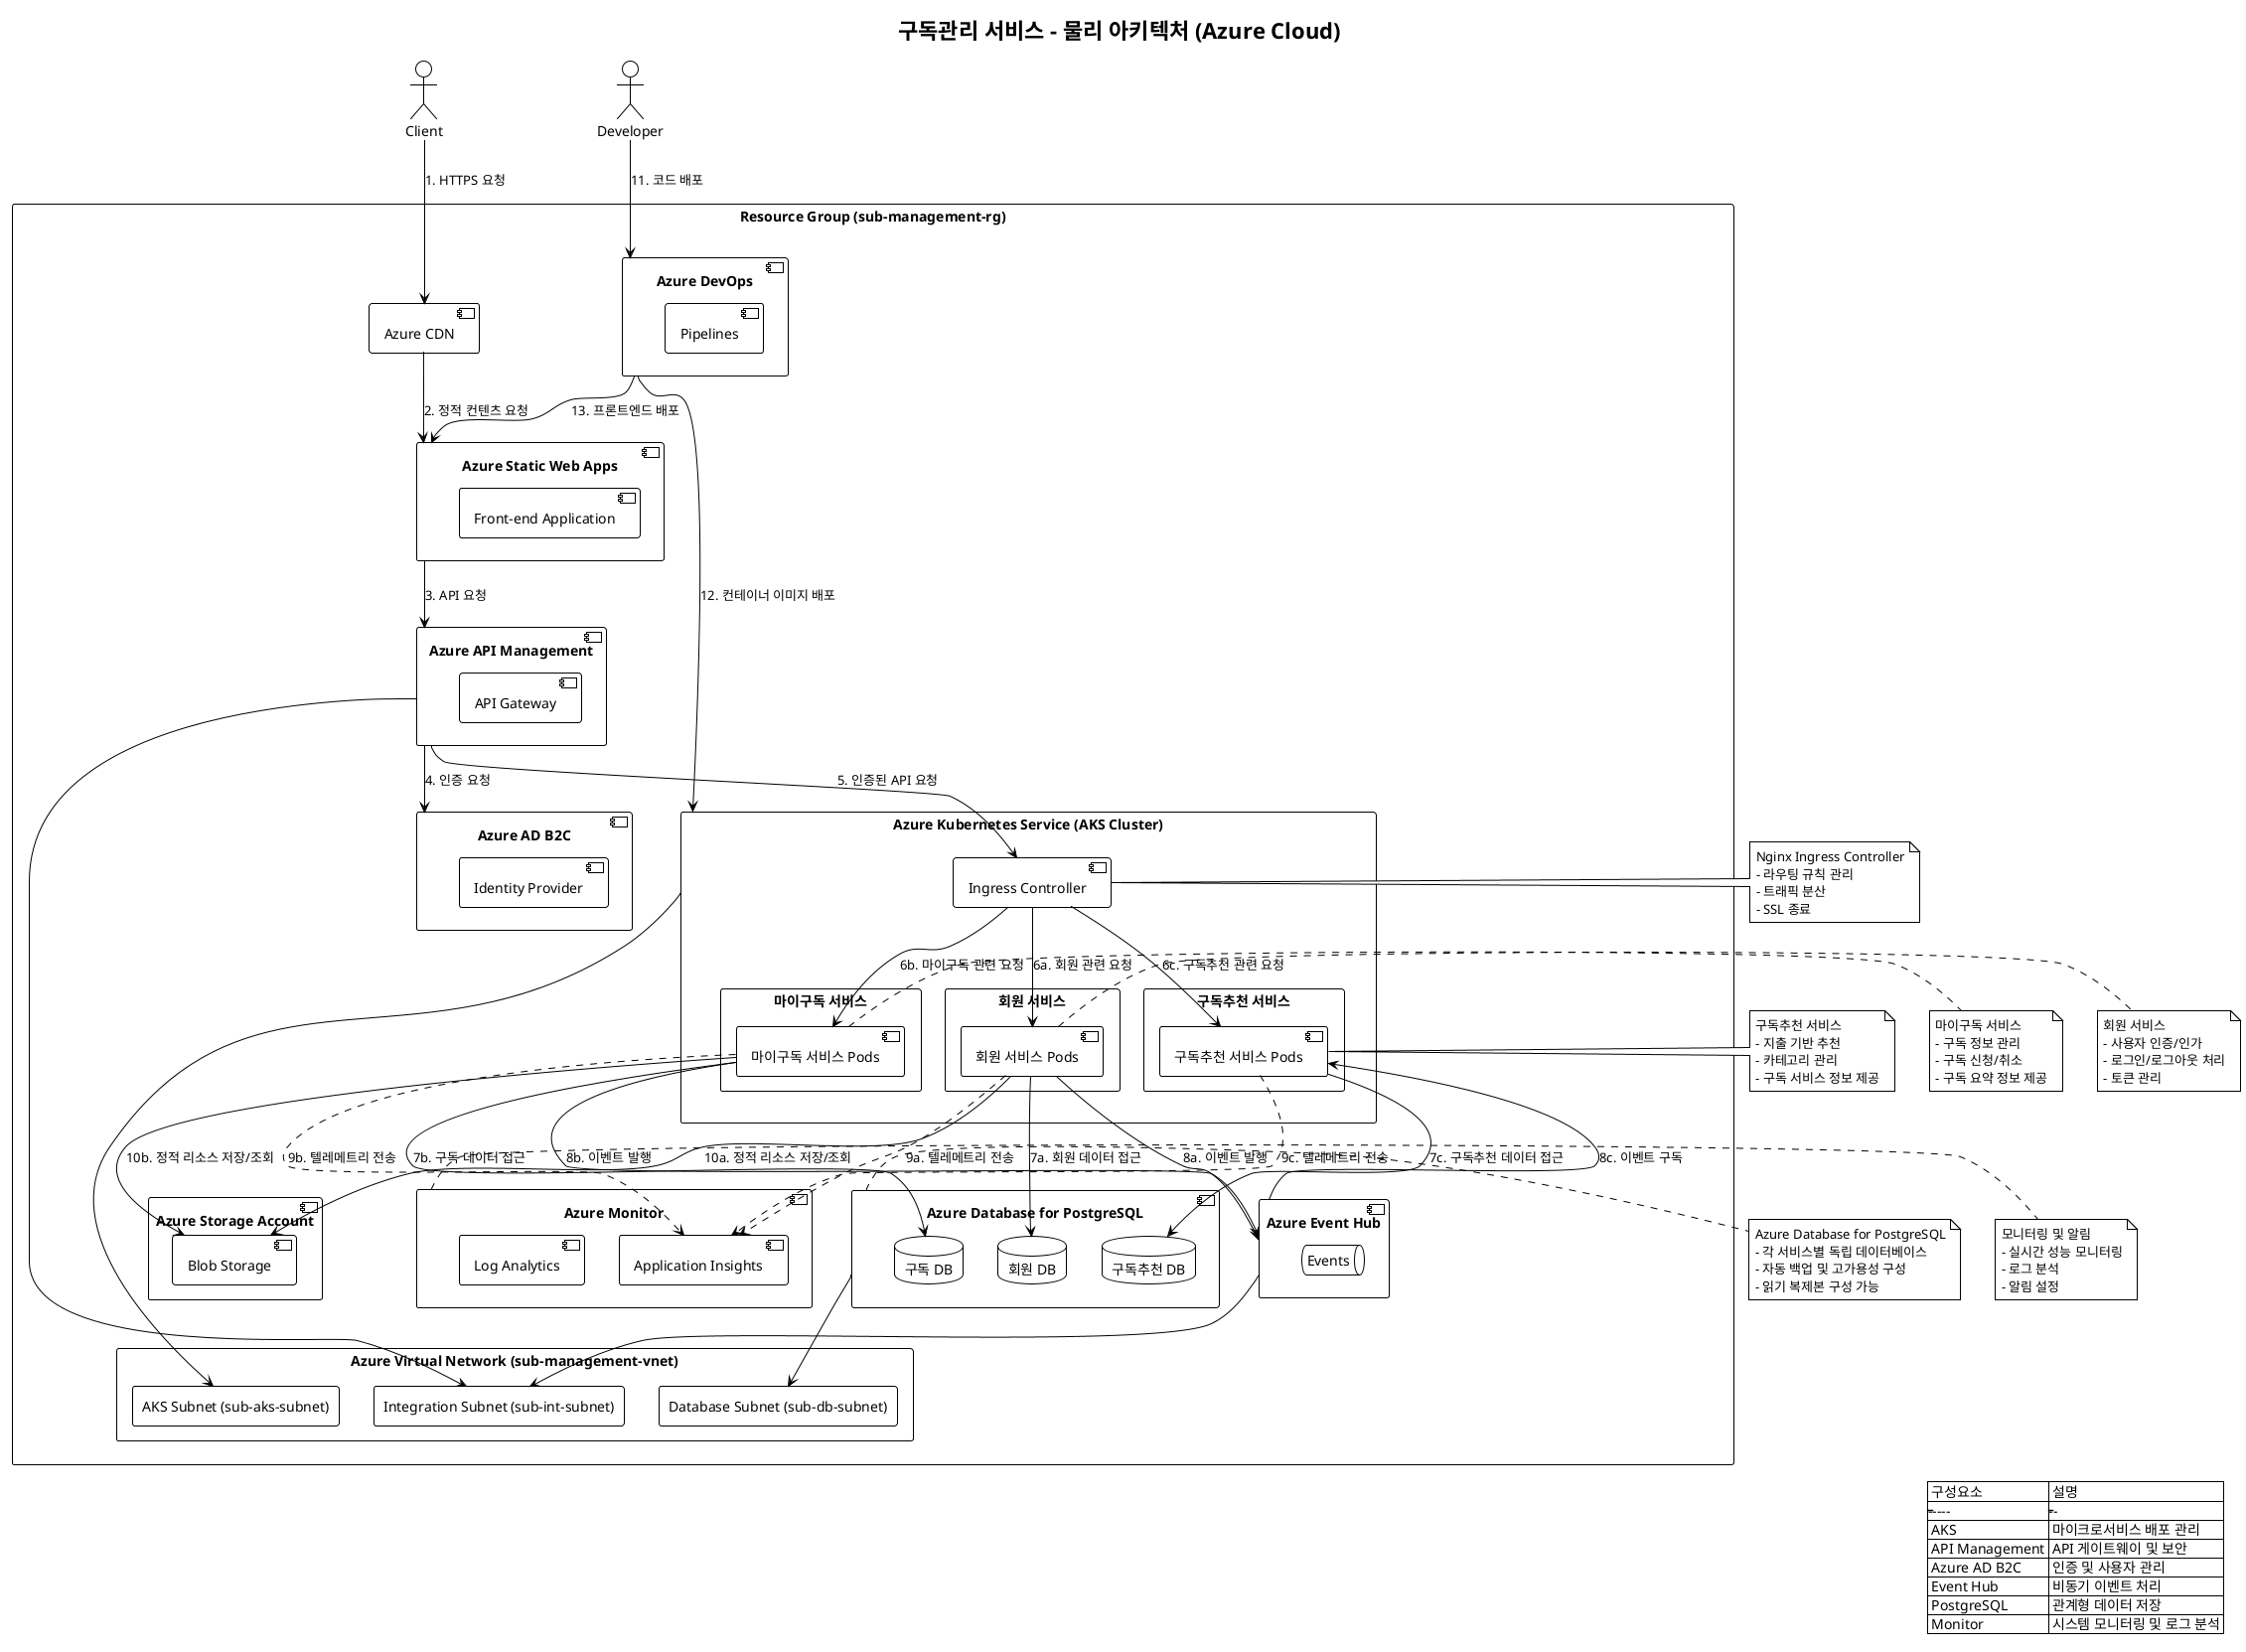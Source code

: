 @startuml
!theme mono

title 구독관리 서비스 - 물리 아키텍처 (Azure Cloud)

' Azure Resource Group
rectangle "Resource Group (sub-management-rg)" {
    ' 네트워크 구성
    rectangle "Azure Virtual Network (sub-management-vnet)" {
        rectangle "AKS Subnet (sub-aks-subnet)" as aks_subnet
        rectangle "Database Subnet (sub-db-subnet)" as db_subnet
        rectangle "Integration Subnet (sub-int-subnet)" as int_subnet
    }

    ' 프론트엔드
    component "Azure Static Web Apps" as static_web {
        [Front-end Application] as frontend
    }
    
    component "Azure CDN" as cdn
    
    ' API 게이트웨이
    component "Azure API Management" as apim {
        [API Gateway] as api_gateway
    }
    
    ' 인증/인가
    component "Azure AD B2C" as aad {
        [Identity Provider] as idp
    }
    
    ' 마이크로서비스
    rectangle "Azure Kubernetes Service (AKS Cluster)" as aks {
        rectangle "회원 서비스" as auth_service {
            [회원 서비스 Pods] as auth_pods
        }
        
        rectangle "마이구독 서비스" as mysub_service {
            [마이구독 서비스 Pods] as mysub_pods
        }
        
        rectangle "구독추천 서비스" as recommend_service {
            [구독추천 서비스 Pods] as recommend_pods
        }

        ' 인그레스 컨트롤러
        [Ingress Controller] as ingress
    }
    
    ' 데이터베이스
    component "Azure Database for PostgreSQL" as postgres {
        database "회원 DB" as member_db
        database "구독 DB" as subscription_db
        database "구독추천 DB" as recommend_db
    }
    
    ' 비동기 메시징
    component "Azure Event Hub" as event_hub {
        queue "Events" as events
    }
    
    ' 모니터링 및 로깅
    component "Azure Monitor" as monitor {
        [Application Insights] as app_insights
        [Log Analytics] as log_analytics
    }
    
    ' 스토리지
    component "Azure Storage Account" as storage {
        [Blob Storage] as blob
    }

    ' CI/CD
    component "Azure DevOps" as devops {
        [Pipelines] as pipelines
    }
}

' 외부 액터
actor "Client" as client
actor "Developer" as developer

' 네트워크 흐름
client --> cdn : 1. HTTPS 요청
cdn --> static_web : 2. 정적 컨텐츠 요청
static_web --> apim : 3. API 요청
apim --> aad : 4. 인증 요청
apim --> ingress : 5. 인증된 API 요청

ingress --> auth_pods : 6a. 회원 관련 요청
ingress --> mysub_pods : 6b. 마이구독 관련 요청
ingress --> recommend_pods : 6c. 구독추천 관련 요청

auth_pods --> member_db : 7a. 회원 데이터 접근
mysub_pods --> subscription_db : 7b. 구독 데이터 접근
recommend_pods --> recommend_db : 7c. 구독추천 데이터 접근

auth_pods --> event_hub : 8a. 이벤트 발행
mysub_pods --> event_hub : 8b. 이벤트 발행
recommend_pods <-- event_hub : 8c. 이벤트 구독

auth_pods ..> app_insights : 9a. 텔레메트리 전송
mysub_pods ..> app_insights : 9b. 텔레메트리 전송
recommend_pods ..> app_insights : 9c. 텔레메트리 전송

auth_pods --> blob : 10a. 정적 리소스 저장/조회
mysub_pods --> blob : 10b. 정적 리소스 저장/조회

' CI/CD 흐름
developer --> devops : 11. 코드 배포
devops --> aks : 12. 컨테이너 이미지 배포
devops --> static_web : 13. 프론트엔드 배포

' 네트워크 서브넷 연결
aks --> aks_subnet
postgres --> db_subnet
apim --> int_subnet
event_hub --> int_subnet

' 설명 노트
note right of ingress
  Nginx Ingress Controller
  - 라우팅 규칙 관리
  - 트래픽 분산
  - SSL 종료
end note

note right of postgres
  Azure Database for PostgreSQL
  - 각 서비스별 독립 데이터베이스
  - 자동 백업 및 고가용성 구성
  - 읽기 복제본 구성 가능
end note

note right of auth_pods
  회원 서비스
  - 사용자 인증/인가
  - 로그인/로그아웃 처리
  - 토큰 관리
end note

note right of mysub_pods
  마이구독 서비스
  - 구독 정보 관리
  - 구독 신청/취소
  - 구독 요약 정보 제공
end note

note right of recommend_pods
  구독추천 서비스
  - 지출 기반 추천
  - 카테고리 관리
  - 구독 서비스 정보 제공
end note

note right of monitor
  모니터링 및 알림
  - 실시간 성능 모니터링
  - 로그 분석
  - 알림 설정
end note

legend right
  | 구성요소 | 설명 |
  |---------|------|
  | AKS | 마이크로서비스 배포 관리 |
  | API Management | API 게이트웨이 및 보안 |
  | Azure AD B2C | 인증 및 사용자 관리 |
  | Event Hub | 비동기 이벤트 처리 |
  | PostgreSQL | 관계형 데이터 저장 |
  | Monitor | 시스템 모니터링 및 로그 분석 |
endlegend

@enduml
